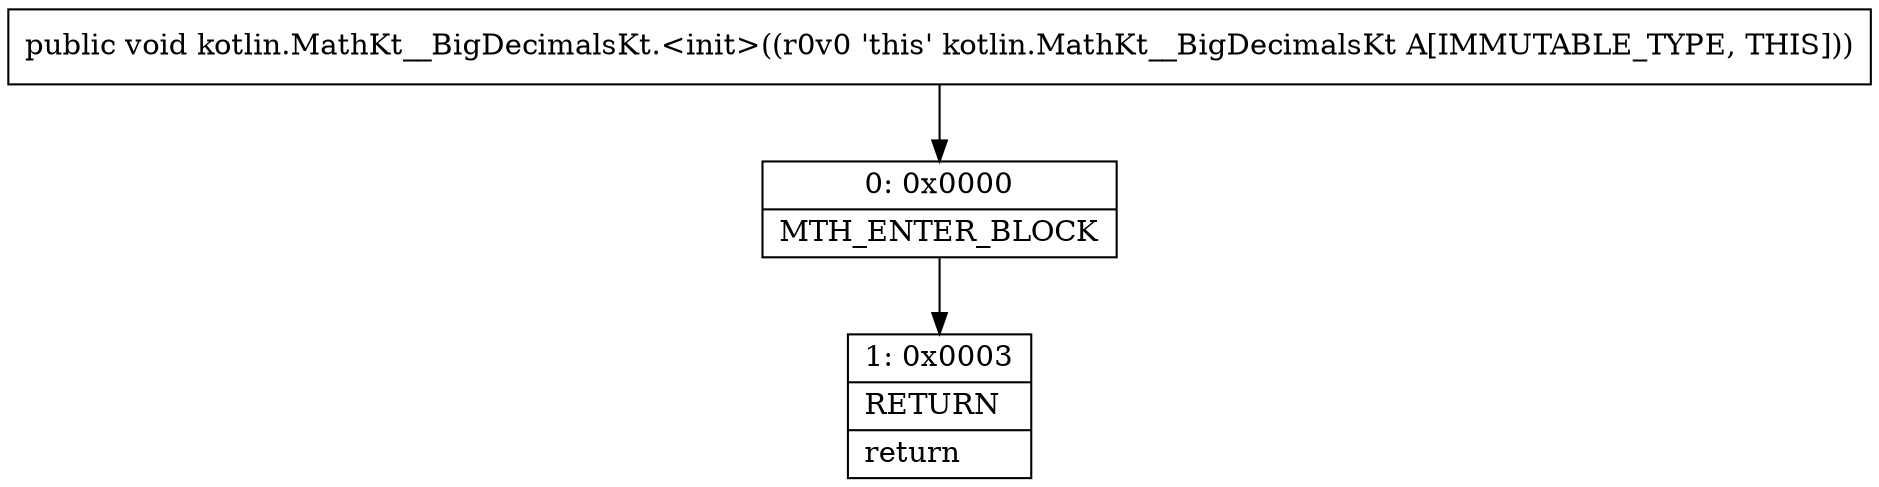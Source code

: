 digraph "CFG forkotlin.MathKt__BigDecimalsKt.\<init\>()V" {
Node_0 [shape=record,label="{0\:\ 0x0000|MTH_ENTER_BLOCK\l}"];
Node_1 [shape=record,label="{1\:\ 0x0003|RETURN\l|return\l}"];
MethodNode[shape=record,label="{public void kotlin.MathKt__BigDecimalsKt.\<init\>((r0v0 'this' kotlin.MathKt__BigDecimalsKt A[IMMUTABLE_TYPE, THIS])) }"];
MethodNode -> Node_0;
Node_0 -> Node_1;
}

